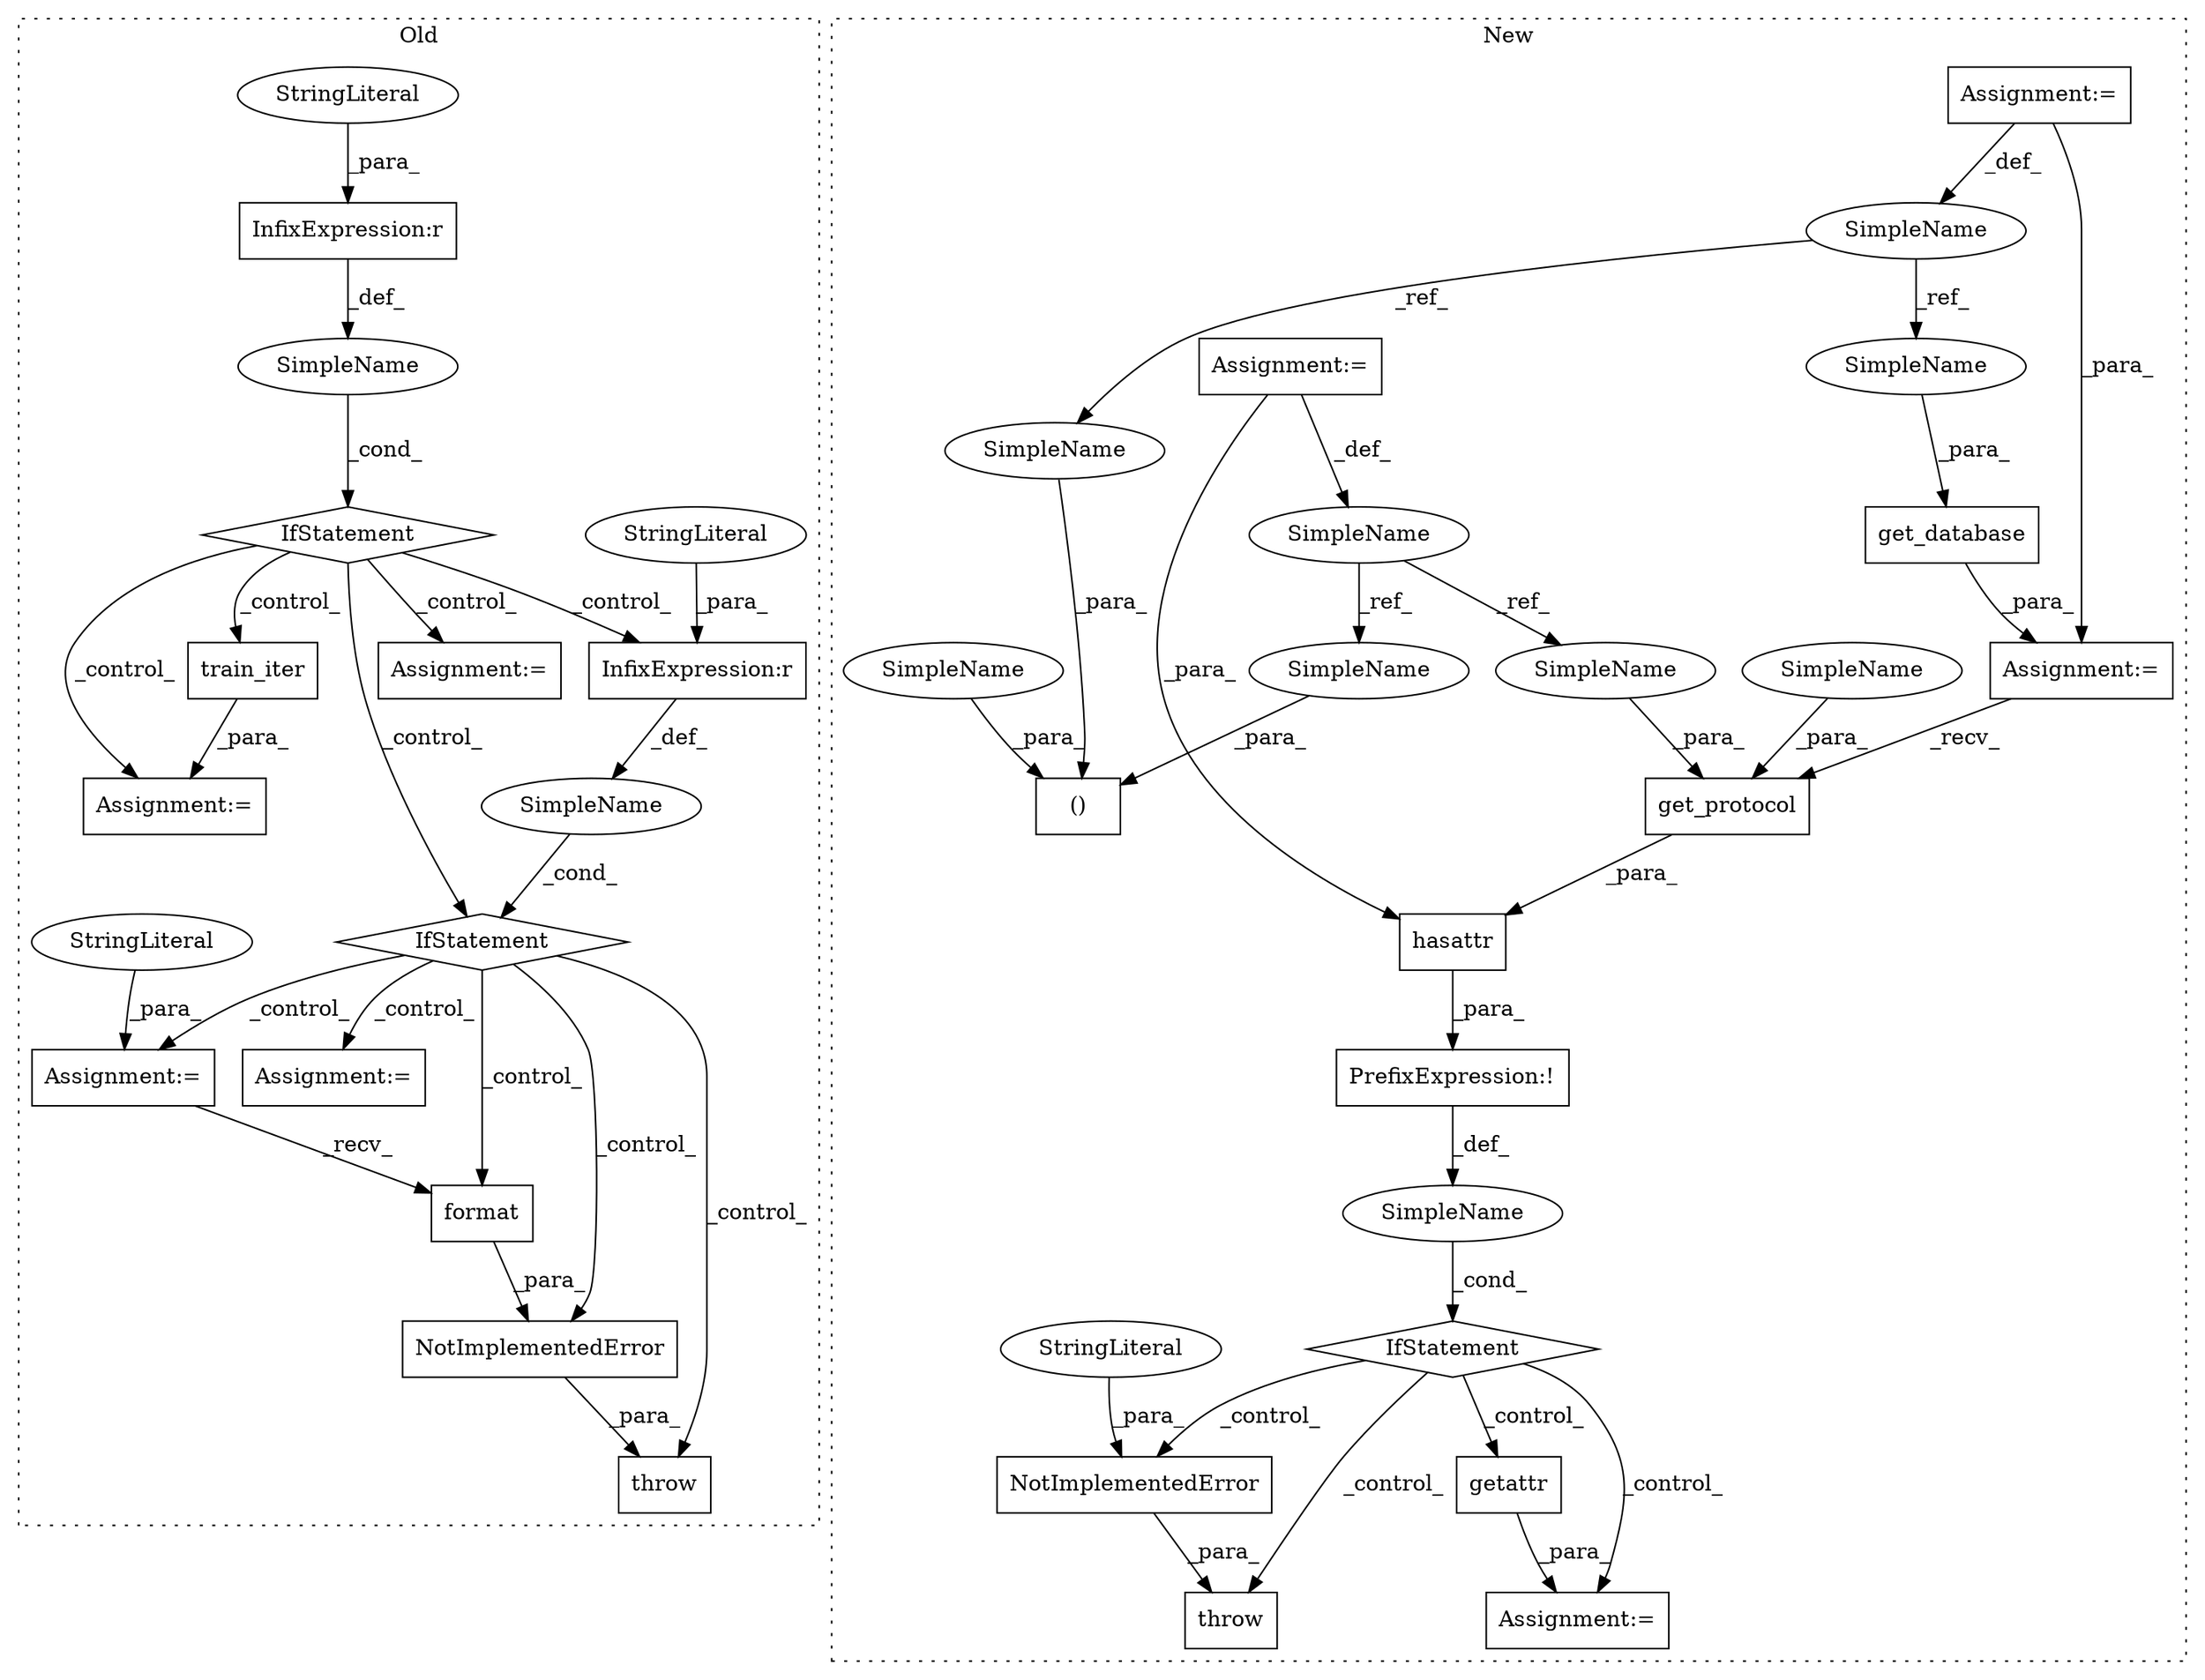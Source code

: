 digraph G {
subgraph cluster0 {
1 [label="format" a="32" s="2517,2530" l="7,1" shape="box"];
3 [label="SimpleName" a="42" s="" l="" shape="ellipse"];
4 [label="throw" a="53" s="2487" l="6" shape="box"];
7 [label="NotImplementedError" a="32" s="2493,2531" l="20,1" shape="box"];
12 [label="train_iter" a="32" s="2315" l="12" shape="box"];
13 [label="SimpleName" a="42" s="" l="" shape="ellipse"];
15 [label="InfixExpression:r" a="27" s="2355" l="4" shape="box"];
16 [label="StringLiteral" a="45" s="2359" l="5" shape="ellipse"];
17 [label="InfixExpression:r" a="27" s="2099" l="4" shape="box"];
18 [label="StringLiteral" a="45" s="2103" l="7" shape="ellipse"];
22 [label="IfStatement" a="25" s="2345,2364" l="4,2" shape="diamond"];
28 [label="Assignment:=" a="7" s="2433" l="1" shape="box"];
29 [label="StringLiteral" a="45" s="2434" l="45" shape="ellipse"];
30 [label="IfStatement" a="25" s="2088,2110" l="4,2" shape="diamond"];
32 [label="Assignment:=" a="7" s="2123" l="1" shape="box"];
33 [label="Assignment:=" a="7" s="2388" l="1" shape="box"];
34 [label="Assignment:=" a="7" s="2305" l="1" shape="box"];
label = "Old";
style="dotted";
}
subgraph cluster1 {
2 [label="get_database" a="32" s="2181,2212" l="13,1" shape="box"];
5 [label="PrefixExpression:!" a="38" s="2274" l="1" shape="box"];
6 [label="get_protocol" a="32" s="2237,2263" l="13,1" shape="box"];
8 [label="NotImplementedError" a="32" s="2315,2337" l="20,1" shape="box"];
9 [label="SimpleName" a="42" s="" l="" shape="ellipse"];
10 [label="throw" a="53" s="2309" l="6" shape="box"];
11 [label="getattr" a="32" s="2365" l="9" shape="box"];
14 [label="StringLiteral" a="45" s="2335" l="2" shape="ellipse"];
19 [label="SimpleName" a="42" s="1764" l="4" shape="ellipse"];
20 [label="()" a="106" s="2087" l="59" shape="box"];
21 [label="SimpleName" a="42" s="1905" l="2" shape="ellipse"];
23 [label="IfStatement" a="25" s="2270,2299" l="4,2" shape="diamond"];
24 [label="hasattr" a="32" s="2275,2298" l="8,1" shape="box"];
25 [label="Assignment:=" a="7" s="1905" l="2" shape="box"];
26 [label="Assignment:=" a="7" s="1764" l="4" shape="box"];
27 [label="Assignment:=" a="7" s="2364" l="1" shape="box"];
31 [label="Assignment:=" a="7" s="2180" l="1" shape="box"];
35 [label="SimpleName" a="42" s="2194" l="2" shape="ellipse"];
36 [label="SimpleName" a="42" s="2087" l="2" shape="ellipse"];
37 [label="SimpleName" a="42" s="2255" l="8" shape="ellipse"];
38 [label="SimpleName" a="42" s="2119" l="8" shape="ellipse"];
39 [label="SimpleName" a="42" s="2250" l="4" shape="ellipse"];
40 [label="SimpleName" a="42" s="2102" l="4" shape="ellipse"];
label = "New";
style="dotted";
}
1 -> 7 [label="_para_"];
2 -> 31 [label="_para_"];
3 -> 30 [label="_cond_"];
5 -> 9 [label="_def_"];
6 -> 24 [label="_para_"];
7 -> 4 [label="_para_"];
8 -> 10 [label="_para_"];
9 -> 23 [label="_cond_"];
11 -> 27 [label="_para_"];
12 -> 34 [label="_para_"];
13 -> 22 [label="_cond_"];
14 -> 8 [label="_para_"];
15 -> 13 [label="_def_"];
16 -> 15 [label="_para_"];
17 -> 3 [label="_def_"];
18 -> 17 [label="_para_"];
19 -> 39 [label="_ref_"];
19 -> 40 [label="_ref_"];
21 -> 36 [label="_ref_"];
21 -> 35 [label="_ref_"];
22 -> 4 [label="_control_"];
22 -> 28 [label="_control_"];
22 -> 7 [label="_control_"];
22 -> 33 [label="_control_"];
22 -> 1 [label="_control_"];
23 -> 10 [label="_control_"];
23 -> 8 [label="_control_"];
23 -> 11 [label="_control_"];
23 -> 27 [label="_control_"];
24 -> 5 [label="_para_"];
25 -> 31 [label="_para_"];
25 -> 21 [label="_def_"];
26 -> 19 [label="_def_"];
26 -> 24 [label="_para_"];
28 -> 1 [label="_recv_"];
29 -> 28 [label="_para_"];
30 -> 15 [label="_control_"];
30 -> 12 [label="_control_"];
30 -> 32 [label="_control_"];
30 -> 22 [label="_control_"];
30 -> 34 [label="_control_"];
31 -> 6 [label="_recv_"];
35 -> 2 [label="_para_"];
36 -> 20 [label="_para_"];
37 -> 6 [label="_para_"];
38 -> 20 [label="_para_"];
39 -> 6 [label="_para_"];
40 -> 20 [label="_para_"];
}